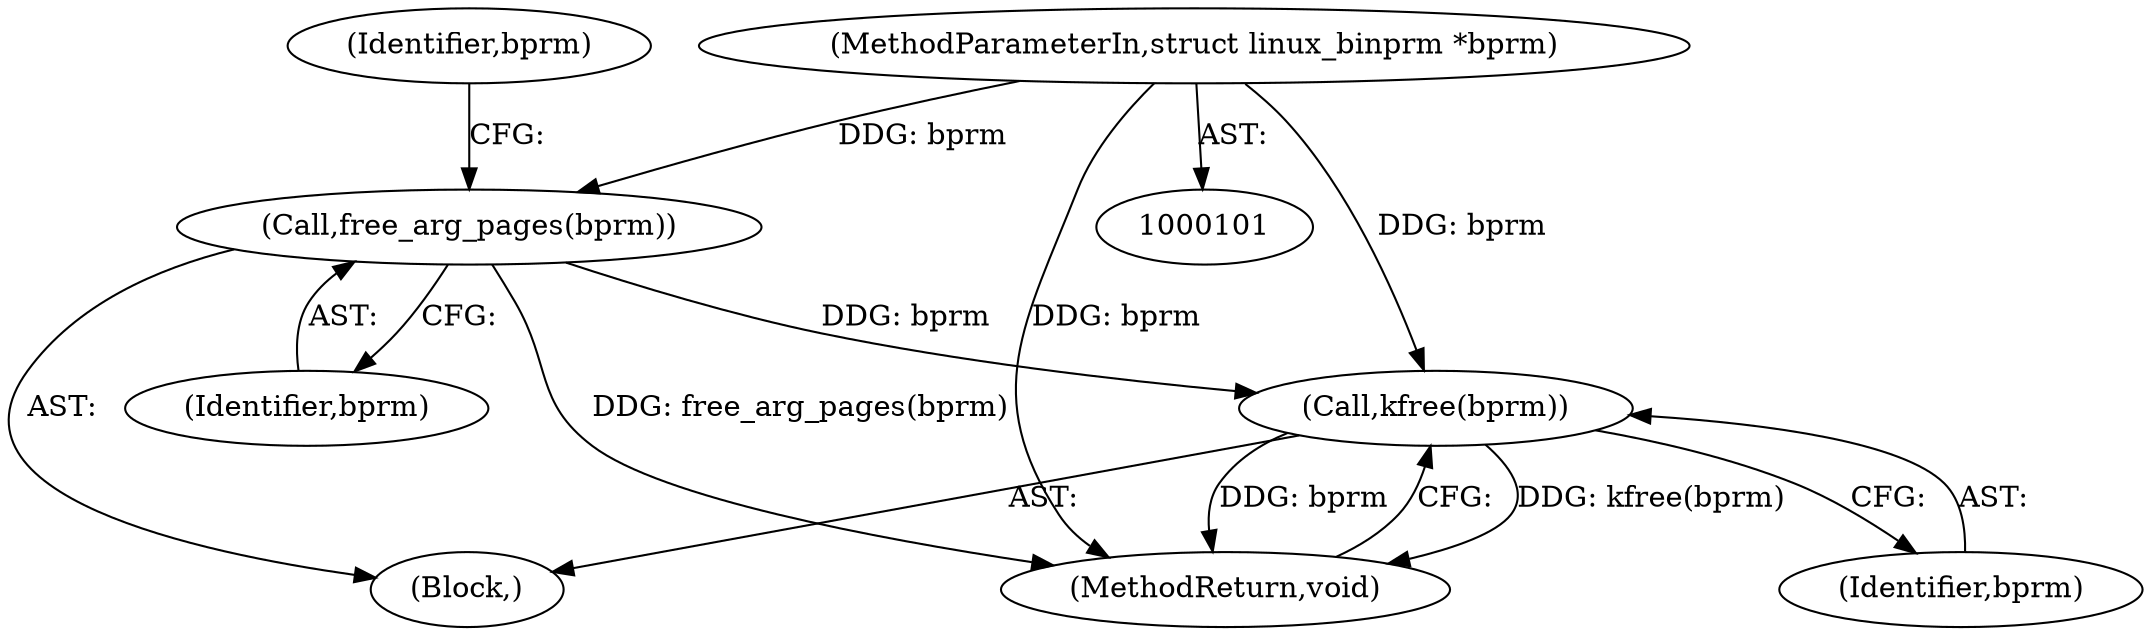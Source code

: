 digraph "0_linux_b66c5984017533316fd1951770302649baf1aa33_1@API" {
"1000104" [label="(Call,free_arg_pages(bprm))"];
"1000102" [label="(MethodParameterIn,struct linux_binprm *bprm)"];
"1000134" [label="(Call,kfree(bprm))"];
"1000135" [label="(Identifier,bprm)"];
"1000105" [label="(Identifier,bprm)"];
"1000104" [label="(Call,free_arg_pages(bprm))"];
"1000108" [label="(Identifier,bprm)"];
"1000103" [label="(Block,)"];
"1000136" [label="(MethodReturn,void)"];
"1000134" [label="(Call,kfree(bprm))"];
"1000102" [label="(MethodParameterIn,struct linux_binprm *bprm)"];
"1000104" -> "1000103"  [label="AST: "];
"1000104" -> "1000105"  [label="CFG: "];
"1000105" -> "1000104"  [label="AST: "];
"1000108" -> "1000104"  [label="CFG: "];
"1000104" -> "1000136"  [label="DDG: free_arg_pages(bprm)"];
"1000102" -> "1000104"  [label="DDG: bprm"];
"1000104" -> "1000134"  [label="DDG: bprm"];
"1000102" -> "1000101"  [label="AST: "];
"1000102" -> "1000136"  [label="DDG: bprm"];
"1000102" -> "1000134"  [label="DDG: bprm"];
"1000134" -> "1000103"  [label="AST: "];
"1000134" -> "1000135"  [label="CFG: "];
"1000135" -> "1000134"  [label="AST: "];
"1000136" -> "1000134"  [label="CFG: "];
"1000134" -> "1000136"  [label="DDG: kfree(bprm)"];
"1000134" -> "1000136"  [label="DDG: bprm"];
}
